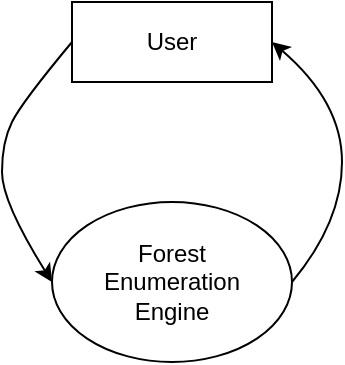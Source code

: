 <mxfile version="22.1.0" type="github">
  <diagram name="Page-1" id="Z5g9E34FdIhuN_dx8226">
    <mxGraphModel dx="880" dy="438" grid="1" gridSize="10" guides="1" tooltips="1" connect="1" arrows="1" fold="1" page="1" pageScale="1" pageWidth="850" pageHeight="1100" math="0" shadow="0">
      <root>
        <mxCell id="0" />
        <mxCell id="1" parent="0" />
        <mxCell id="wBeUq93BCxYl6VkZX4B5-1" value="" style="ellipse;whiteSpace=wrap;html=1;" vertex="1" parent="1">
          <mxGeometry x="365" y="220" width="120" height="80" as="geometry" />
        </mxCell>
        <mxCell id="wBeUq93BCxYl6VkZX4B5-2" value="Forest Enumeration Engine" style="text;html=1;strokeColor=none;fillColor=none;align=center;verticalAlign=middle;whiteSpace=wrap;rounded=0;" vertex="1" parent="1">
          <mxGeometry x="395" y="245" width="60" height="30" as="geometry" />
        </mxCell>
        <mxCell id="wBeUq93BCxYl6VkZX4B5-3" value="User" style="rounded=0;whiteSpace=wrap;html=1;" vertex="1" parent="1">
          <mxGeometry x="375" y="120" width="100" height="40" as="geometry" />
        </mxCell>
        <mxCell id="wBeUq93BCxYl6VkZX4B5-4" value="" style="curved=1;endArrow=classic;html=1;rounded=0;exitX=0;exitY=0.5;exitDx=0;exitDy=0;entryX=0;entryY=0.5;entryDx=0;entryDy=0;" edge="1" parent="1" source="wBeUq93BCxYl6VkZX4B5-3" target="wBeUq93BCxYl6VkZX4B5-1">
          <mxGeometry width="50" height="50" relative="1" as="geometry">
            <mxPoint x="400" y="260" as="sourcePoint" />
            <mxPoint x="450" y="210" as="targetPoint" />
            <Array as="points">
              <mxPoint x="350" y="170" />
              <mxPoint x="340" y="190" />
              <mxPoint x="340" y="220" />
            </Array>
          </mxGeometry>
        </mxCell>
        <mxCell id="wBeUq93BCxYl6VkZX4B5-5" value="" style="curved=1;endArrow=classic;html=1;rounded=0;entryX=1;entryY=0.5;entryDx=0;entryDy=0;exitX=1;exitY=0.5;exitDx=0;exitDy=0;" edge="1" parent="1" source="wBeUq93BCxYl6VkZX4B5-1" target="wBeUq93BCxYl6VkZX4B5-3">
          <mxGeometry width="50" height="50" relative="1" as="geometry">
            <mxPoint x="520" y="220" as="sourcePoint" />
            <mxPoint x="570" y="170" as="targetPoint" />
            <Array as="points">
              <mxPoint x="510" y="230" />
              <mxPoint x="510" y="170" />
            </Array>
          </mxGeometry>
        </mxCell>
      </root>
    </mxGraphModel>
  </diagram>
</mxfile>
